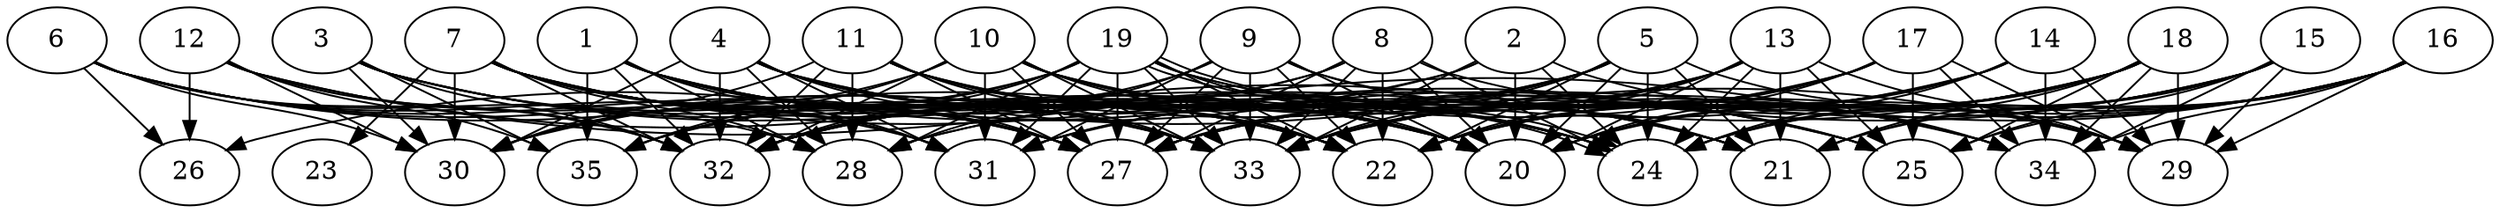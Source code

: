 // DAG automatically generated by daggen at Thu Oct  3 14:05:36 2019
// ./daggen --dot -n 35 --ccr 0.4 --fat 0.9 --regular 0.5 --density 0.9 --mindata 5242880 --maxdata 52428800 
digraph G {
  1 [size="82286080", alpha="0.13", expect_size="32914432"] 
  1 -> 20 [size ="32914432"]
  1 -> 22 [size ="32914432"]
  1 -> 24 [size ="32914432"]
  1 -> 25 [size ="32914432"]
  1 -> 27 [size ="32914432"]
  1 -> 28 [size ="32914432"]
  1 -> 31 [size ="32914432"]
  1 -> 32 [size ="32914432"]
  1 -> 33 [size ="32914432"]
  1 -> 35 [size ="32914432"]
  2 [size="19617280", alpha="0.16", expect_size="7846912"] 
  2 -> 20 [size ="7846912"]
  2 -> 24 [size ="7846912"]
  2 -> 26 [size ="7846912"]
  2 -> 32 [size ="7846912"]
  2 -> 33 [size ="7846912"]
  2 -> 34 [size ="7846912"]
  3 [size="21342720", alpha="0.14", expect_size="8537088"] 
  3 -> 20 [size ="8537088"]
  3 -> 22 [size ="8537088"]
  3 -> 24 [size ="8537088"]
  3 -> 30 [size ="8537088"]
  3 -> 32 [size ="8537088"]
  3 -> 33 [size ="8537088"]
  3 -> 35 [size ="8537088"]
  4 [size="56076800", alpha="0.01", expect_size="22430720"] 
  4 -> 20 [size ="22430720"]
  4 -> 21 [size ="22430720"]
  4 -> 22 [size ="22430720"]
  4 -> 27 [size ="22430720"]
  4 -> 28 [size ="22430720"]
  4 -> 29 [size ="22430720"]
  4 -> 30 [size ="22430720"]
  4 -> 31 [size ="22430720"]
  4 -> 32 [size ="22430720"]
  4 -> 33 [size ="22430720"]
  5 [size="18831360", alpha="0.03", expect_size="7532544"] 
  5 -> 20 [size ="7532544"]
  5 -> 21 [size ="7532544"]
  5 -> 22 [size ="7532544"]
  5 -> 24 [size ="7532544"]
  5 -> 27 [size ="7532544"]
  5 -> 29 [size ="7532544"]
  5 -> 30 [size ="7532544"]
  5 -> 31 [size ="7532544"]
  5 -> 32 [size ="7532544"]
  5 -> 33 [size ="7532544"]
  6 [size="88560640", alpha="0.19", expect_size="35424256"] 
  6 -> 22 [size ="35424256"]
  6 -> 26 [size ="35424256"]
  6 -> 27 [size ="35424256"]
  6 -> 28 [size ="35424256"]
  6 -> 30 [size ="35424256"]
  6 -> 31 [size ="35424256"]
  6 -> 32 [size ="35424256"]
  6 -> 33 [size ="35424256"]
  7 [size="126425600", alpha="0.19", expect_size="50570240"] 
  7 -> 20 [size ="50570240"]
  7 -> 22 [size ="50570240"]
  7 -> 23 [size ="50570240"]
  7 -> 24 [size ="50570240"]
  7 -> 25 [size ="50570240"]
  7 -> 27 [size ="50570240"]
  7 -> 28 [size ="50570240"]
  7 -> 30 [size ="50570240"]
  7 -> 31 [size ="50570240"]
  7 -> 32 [size ="50570240"]
  7 -> 33 [size ="50570240"]
  8 [size="68290560", alpha="0.11", expect_size="27316224"] 
  8 -> 20 [size ="27316224"]
  8 -> 22 [size ="27316224"]
  8 -> 24 [size ="27316224"]
  8 -> 27 [size ="27316224"]
  8 -> 29 [size ="27316224"]
  8 -> 32 [size ="27316224"]
  8 -> 33 [size ="27316224"]
  8 -> 35 [size ="27316224"]
  9 [size="94574080", alpha="0.19", expect_size="37829632"] 
  9 -> 20 [size ="37829632"]
  9 -> 21 [size ="37829632"]
  9 -> 22 [size ="37829632"]
  9 -> 25 [size ="37829632"]
  9 -> 27 [size ="37829632"]
  9 -> 28 [size ="37829632"]
  9 -> 31 [size ="37829632"]
  9 -> 32 [size ="37829632"]
  9 -> 33 [size ="37829632"]
  10 [size="13122560", alpha="0.05", expect_size="5249024"] 
  10 -> 20 [size ="5249024"]
  10 -> 21 [size ="5249024"]
  10 -> 22 [size ="5249024"]
  10 -> 24 [size ="5249024"]
  10 -> 27 [size ="5249024"]
  10 -> 30 [size ="5249024"]
  10 -> 31 [size ="5249024"]
  10 -> 32 [size ="5249024"]
  10 -> 33 [size ="5249024"]
  10 -> 34 [size ="5249024"]
  10 -> 35 [size ="5249024"]
  11 [size="121751040", alpha="0.12", expect_size="48700416"] 
  11 -> 20 [size ="48700416"]
  11 -> 21 [size ="48700416"]
  11 -> 22 [size ="48700416"]
  11 -> 24 [size ="48700416"]
  11 -> 27 [size ="48700416"]
  11 -> 28 [size ="48700416"]
  11 -> 30 [size ="48700416"]
  11 -> 32 [size ="48700416"]
  11 -> 33 [size ="48700416"]
  12 [size="78392320", alpha="0.04", expect_size="31356928"] 
  12 -> 21 [size ="31356928"]
  12 -> 26 [size ="31356928"]
  12 -> 27 [size ="31356928"]
  12 -> 30 [size ="31356928"]
  12 -> 32 [size ="31356928"]
  12 -> 34 [size ="31356928"]
  12 -> 35 [size ="31356928"]
  13 [size="55733760", alpha="0.05", expect_size="22293504"] 
  13 -> 20 [size ="22293504"]
  13 -> 21 [size ="22293504"]
  13 -> 22 [size ="22293504"]
  13 -> 24 [size ="22293504"]
  13 -> 25 [size ="22293504"]
  13 -> 29 [size ="22293504"]
  13 -> 31 [size ="22293504"]
  13 -> 32 [size ="22293504"]
  13 -> 33 [size ="22293504"]
  14 [size="23075840", alpha="0.12", expect_size="9230336"] 
  14 -> 20 [size ="9230336"]
  14 -> 22 [size ="9230336"]
  14 -> 24 [size ="9230336"]
  14 -> 28 [size ="9230336"]
  14 -> 29 [size ="9230336"]
  14 -> 33 [size ="9230336"]
  14 -> 34 [size ="9230336"]
  15 [size="31900160", alpha="0.17", expect_size="12760064"] 
  15 -> 21 [size ="12760064"]
  15 -> 22 [size ="12760064"]
  15 -> 24 [size ="12760064"]
  15 -> 25 [size ="12760064"]
  15 -> 27 [size ="12760064"]
  15 -> 29 [size ="12760064"]
  15 -> 31 [size ="12760064"]
  15 -> 34 [size ="12760064"]
  16 [size="52357120", alpha="0.06", expect_size="20942848"] 
  16 -> 20 [size ="20942848"]
  16 -> 21 [size ="20942848"]
  16 -> 22 [size ="20942848"]
  16 -> 24 [size ="20942848"]
  16 -> 25 [size ="20942848"]
  16 -> 27 [size ="20942848"]
  16 -> 29 [size ="20942848"]
  16 -> 33 [size ="20942848"]
  16 -> 34 [size ="20942848"]
  17 [size="47562240", alpha="0.17", expect_size="19024896"] 
  17 -> 20 [size ="19024896"]
  17 -> 22 [size ="19024896"]
  17 -> 25 [size ="19024896"]
  17 -> 27 [size ="19024896"]
  17 -> 29 [size ="19024896"]
  17 -> 32 [size ="19024896"]
  17 -> 33 [size ="19024896"]
  17 -> 34 [size ="19024896"]
  18 [size="42378240", alpha="0.04", expect_size="16951296"] 
  18 -> 20 [size ="16951296"]
  18 -> 21 [size ="16951296"]
  18 -> 22 [size ="16951296"]
  18 -> 24 [size ="16951296"]
  18 -> 25 [size ="16951296"]
  18 -> 27 [size ="16951296"]
  18 -> 28 [size ="16951296"]
  18 -> 29 [size ="16951296"]
  18 -> 33 [size ="16951296"]
  18 -> 34 [size ="16951296"]
  19 [size="105610240", alpha="0.06", expect_size="42244096"] 
  19 -> 20 [size ="42244096"]
  19 -> 22 [size ="42244096"]
  19 -> 24 [size ="42244096"]
  19 -> 24 [size ="42244096"]
  19 -> 25 [size ="42244096"]
  19 -> 27 [size ="42244096"]
  19 -> 28 [size ="42244096"]
  19 -> 30 [size ="42244096"]
  19 -> 31 [size ="42244096"]
  19 -> 32 [size ="42244096"]
  19 -> 33 [size ="42244096"]
  19 -> 34 [size ="42244096"]
  19 -> 35 [size ="42244096"]
  20 [size="98836480", alpha="0.06", expect_size="39534592"] 
  21 [size="130577920", alpha="0.17", expect_size="52231168"] 
  22 [size="82490880", alpha="0.10", expect_size="32996352"] 
  23 [size="106608640", alpha="0.03", expect_size="42643456"] 
  24 [size="18759680", alpha="0.05", expect_size="7503872"] 
  25 [size="91973120", alpha="0.07", expect_size="36789248"] 
  26 [size="73052160", alpha="0.01", expect_size="29220864"] 
  27 [size="109061120", alpha="0.16", expect_size="43624448"] 
  28 [size="89466880", alpha="0.19", expect_size="35786752"] 
  29 [size="114030080", alpha="0.16", expect_size="45612032"] 
  30 [size="34014720", alpha="0.13", expect_size="13605888"] 
  31 [size="69404160", alpha="0.09", expect_size="27761664"] 
  32 [size="53452800", alpha="0.16", expect_size="21381120"] 
  33 [size="110630400", alpha="0.10", expect_size="44252160"] 
  34 [size="13250560", alpha="0.05", expect_size="5300224"] 
  35 [size="40212480", alpha="0.04", expect_size="16084992"] 
}
